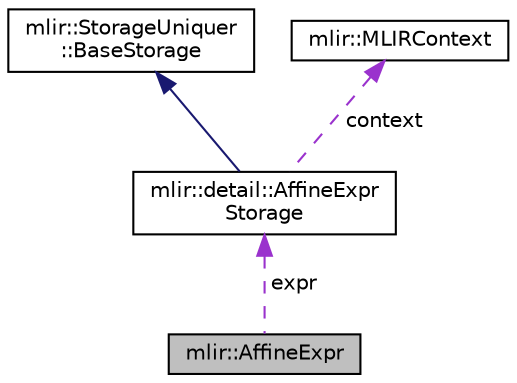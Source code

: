 digraph "mlir::AffineExpr"
{
  bgcolor="transparent";
  edge [fontname="Helvetica",fontsize="10",labelfontname="Helvetica",labelfontsize="10"];
  node [fontname="Helvetica",fontsize="10",shape=record];
  Node5 [label="mlir::AffineExpr",height=0.2,width=0.4,color="black", fillcolor="grey75", style="filled", fontcolor="black"];
  Node6 -> Node5 [dir="back",color="darkorchid3",fontsize="10",style="dashed",label=" expr" ,fontname="Helvetica"];
  Node6 [label="mlir::detail::AffineExpr\lStorage",height=0.2,width=0.4,color="black",URL="$structmlir_1_1detail_1_1AffineExprStorage.html",tooltip="Base storage class appearing in an affine expression. "];
  Node7 -> Node6 [dir="back",color="midnightblue",fontsize="10",style="solid",fontname="Helvetica"];
  Node7 [label="mlir::StorageUniquer\l::BaseStorage",height=0.2,width=0.4,color="black",URL="$classmlir_1_1StorageUniquer_1_1BaseStorage.html",tooltip="This class acts as the base storage that all storage classes must derived from. "];
  Node8 -> Node6 [dir="back",color="darkorchid3",fontsize="10",style="dashed",label=" context" ,fontname="Helvetica"];
  Node8 [label="mlir::MLIRContext",height=0.2,width=0.4,color="black",URL="$classmlir_1_1MLIRContext.html",tooltip="MLIRContext is the top-level object for a collection of MLIR modules. "];
}
